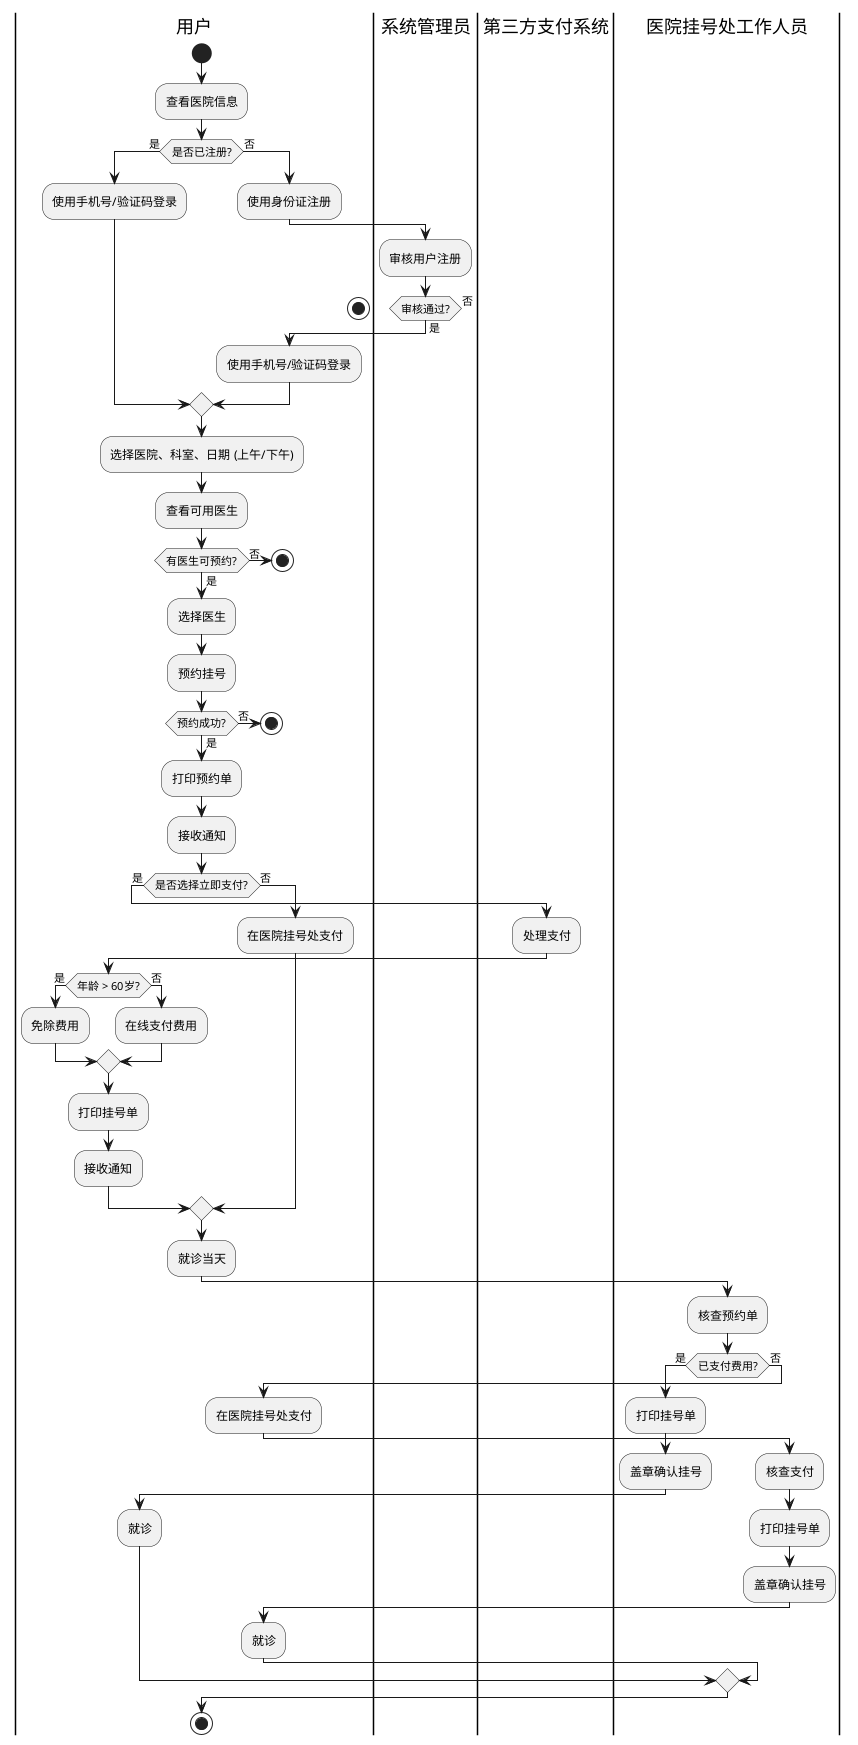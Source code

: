 @startuml

' 活动图
|用户|
start
:查看医院信息;
if (是否已注册?) then (是)
  :使用手机号/验证码登录;
else (否)
  :使用身份证注册;
  |系统管理员|
  :审核用户注册;
  if (审核通过?) then (是)
    |用户|
    :使用手机号/验证码登录;
  else (否)
    stop
  endif
endif

:选择医院、科室、日期 (上午/下午);
:查看可用医生;
if (有医生可预约?) then (是)
  :选择医生;
  :预约挂号;
  if (预约成功?) then (是)
    :打印预约单;
    :接收通知;
    if (是否选择立即支付?) then (是)
      |第三方支付系统|
      :处理支付;
      |用户|
      if (年龄 > 60岁?) then (是)
        :免除费用;
      else (否)
        :在线支付费用;
      endif
      :打印挂号单;
      :接收通知;
    else (否)
      :在医院挂号处支付;
    endif
  else (否)
    stop
  endif
else (否)
  stop
endif

:就诊当天;
|医院挂号处工作人员|
:核查预约单;
if (已支付费用?) then (是)
  :打印挂号单;
  :盖章确认挂号;
  |用户|
  :就诊;
else (否)
  |用户|
  :在医院挂号处支付;
  |医院挂号处工作人员|
  :核查支付;
  :打印挂号单;
  :盖章确认挂号;
  |用户|
  :就诊;
endif

stop

@enduml
